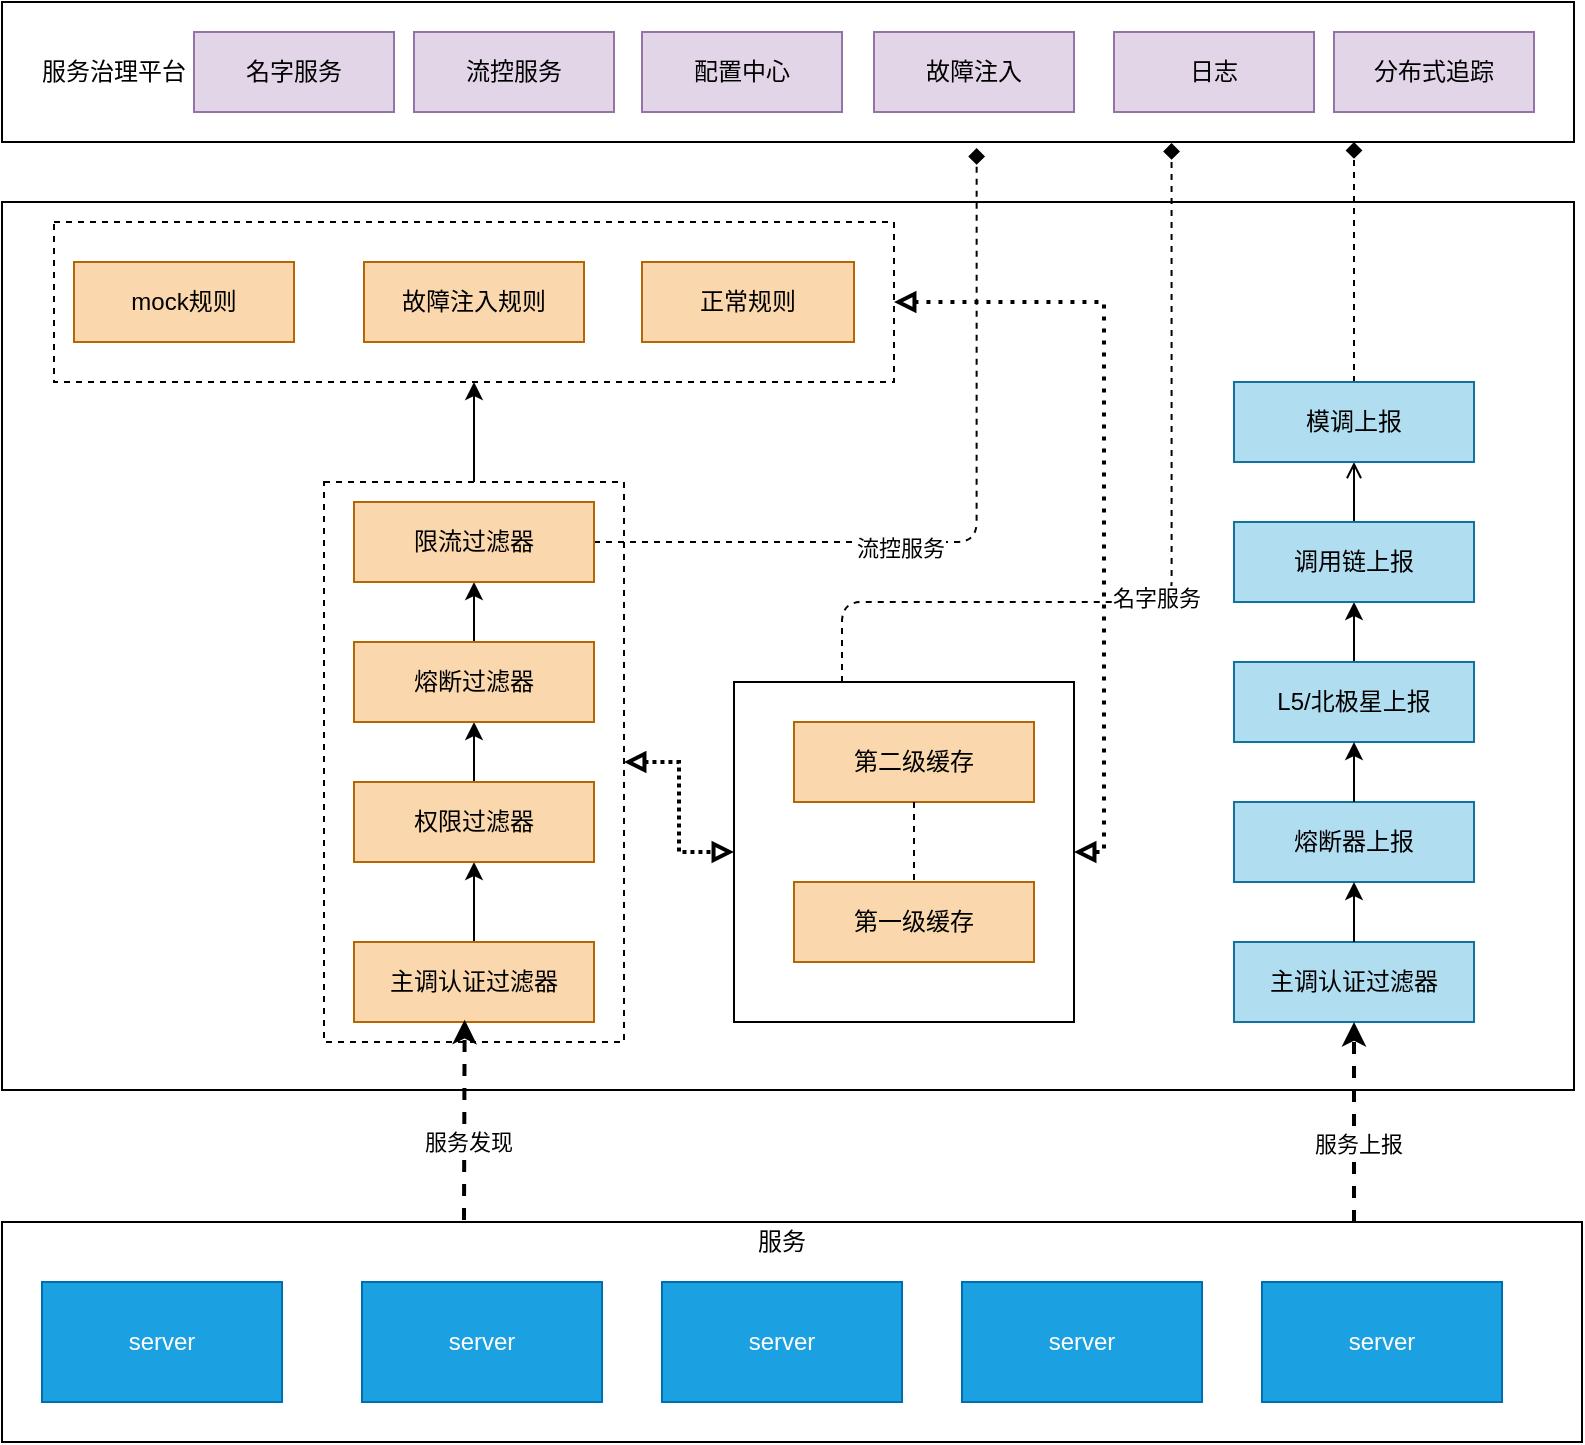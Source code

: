 <mxfile version="14.4.3" type="github">
  <diagram id="grAfEipi8-6mEYou1HHr" name="sidecar">
    <mxGraphModel dx="1718" dy="962" grid="1" gridSize="10" guides="1" tooltips="1" connect="1" arrows="1" fold="1" page="1" pageScale="1" pageWidth="827" pageHeight="1169" math="0" shadow="0">
      <root>
        <mxCell id="0" />
        <mxCell id="1" parent="0" />
        <mxCell id="oa86yUTpvysGV-nhvWKG-116" value="s" style="rounded=0;whiteSpace=wrap;html=1;" parent="1" vertex="1">
          <mxGeometry x="19" y="660" width="790" height="110" as="geometry" />
        </mxCell>
        <mxCell id="oa86yUTpvysGV-nhvWKG-2" value="" style="rounded=0;whiteSpace=wrap;html=1;" parent="1" vertex="1">
          <mxGeometry x="19" y="150" width="786" height="444" as="geometry" />
        </mxCell>
        <mxCell id="oa86yUTpvysGV-nhvWKG-14" style="edgeStyle=orthogonalEdgeStyle;rounded=0;orthogonalLoop=1;jettySize=auto;html=1;exitX=0.5;exitY=0;exitDx=0;exitDy=0;entryX=0.5;entryY=1;entryDx=0;entryDy=0;" parent="1" source="oa86yUTpvysGV-nhvWKG-8" target="oa86yUTpvysGV-nhvWKG-11" edge="1">
          <mxGeometry relative="1" as="geometry" />
        </mxCell>
        <mxCell id="oa86yUTpvysGV-nhvWKG-108" style="edgeStyle=orthogonalEdgeStyle;orthogonalLoop=1;jettySize=auto;html=1;exitX=1;exitY=0.5;exitDx=0;exitDy=0;entryX=0;entryY=0.5;entryDx=0;entryDy=0;rounded=0;jumpStyle=arc;strokeWidth=2;startArrow=block;startFill=0;dashed=1;endArrow=block;endFill=0;dashPattern=1 1;" parent="1" source="qV7i9vCq-9uY7oXg63Xt-2" target="oa86yUTpvysGV-nhvWKG-93" edge="1">
          <mxGeometry relative="1" as="geometry" />
        </mxCell>
        <mxCell id="oa86yUTpvysGV-nhvWKG-8" value="主调认证过滤器" style="rounded=0;whiteSpace=wrap;html=1;fillColor=#fad7ac;strokeColor=#b46504;" parent="1" vertex="1">
          <mxGeometry x="195" y="520" width="120" height="40" as="geometry" />
        </mxCell>
        <mxCell id="oa86yUTpvysGV-nhvWKG-18" style="edgeStyle=orthogonalEdgeStyle;rounded=0;orthogonalLoop=1;jettySize=auto;html=1;exitX=0.5;exitY=0;exitDx=0;exitDy=0;entryX=0.5;entryY=1;entryDx=0;entryDy=0;" parent="1" source="oa86yUTpvysGV-nhvWKG-11" target="oa86yUTpvysGV-nhvWKG-15" edge="1">
          <mxGeometry relative="1" as="geometry" />
        </mxCell>
        <mxCell id="oa86yUTpvysGV-nhvWKG-11" value="权限过滤器" style="rounded=0;whiteSpace=wrap;html=1;fillColor=#fad7ac;strokeColor=#b46504;" parent="1" vertex="1">
          <mxGeometry x="195" y="440" width="120" height="40" as="geometry" />
        </mxCell>
        <mxCell id="oa86yUTpvysGV-nhvWKG-21" style="edgeStyle=orthogonalEdgeStyle;rounded=0;orthogonalLoop=1;jettySize=auto;html=1;exitX=0.5;exitY=0;exitDx=0;exitDy=0;entryX=0.5;entryY=1;entryDx=0;entryDy=0;" parent="1" source="oa86yUTpvysGV-nhvWKG-15" target="oa86yUTpvysGV-nhvWKG-19" edge="1">
          <mxGeometry relative="1" as="geometry" />
        </mxCell>
        <mxCell id="oa86yUTpvysGV-nhvWKG-15" value="熔断过滤器" style="rounded=0;whiteSpace=wrap;html=1;fillColor=#fad7ac;strokeColor=#b46504;" parent="1" vertex="1">
          <mxGeometry x="195" y="370" width="120" height="40" as="geometry" />
        </mxCell>
        <mxCell id="oa86yUTpvysGV-nhvWKG-169" style="edgeStyle=orthogonalEdgeStyle;rounded=1;jumpStyle=arc;orthogonalLoop=1;jettySize=auto;html=1;exitX=1;exitY=0.5;exitDx=0;exitDy=0;entryX=0.62;entryY=1.043;entryDx=0;entryDy=0;entryPerimeter=0;dashed=1;startArrow=none;startFill=0;endArrow=diamond;endFill=1;strokeWidth=1;" parent="1" source="oa86yUTpvysGV-nhvWKG-19" target="oa86yUTpvysGV-nhvWKG-122" edge="1">
          <mxGeometry relative="1" as="geometry" />
        </mxCell>
        <mxCell id="oa86yUTpvysGV-nhvWKG-170" value="流控服务" style="edgeLabel;html=1;align=center;verticalAlign=middle;resizable=0;points=[];" parent="oa86yUTpvysGV-nhvWKG-169" vertex="1" connectable="0">
          <mxGeometry x="-0.215" y="-3" relative="1" as="geometry">
            <mxPoint as="offset" />
          </mxGeometry>
        </mxCell>
        <mxCell id="oa86yUTpvysGV-nhvWKG-19" value="限流过滤器" style="rounded=0;whiteSpace=wrap;html=1;fillColor=#fad7ac;strokeColor=#b46504;" parent="1" vertex="1">
          <mxGeometry x="195" y="300" width="120" height="40" as="geometry" />
        </mxCell>
        <mxCell id="oa86yUTpvysGV-nhvWKG-69" value="mock规则" style="rounded=0;whiteSpace=wrap;html=1;fillColor=#fad7ac;strokeColor=#b46504;" parent="1" vertex="1">
          <mxGeometry x="55" y="180" width="110" height="40" as="geometry" />
        </mxCell>
        <mxCell id="oa86yUTpvysGV-nhvWKG-70" value="正常规则" style="rounded=0;whiteSpace=wrap;html=1;fillColor=#fad7ac;strokeColor=#b46504;" parent="1" vertex="1">
          <mxGeometry x="339" y="180" width="106" height="40" as="geometry" />
        </mxCell>
        <mxCell id="oa86yUTpvysGV-nhvWKG-71" value="故障注入规则" style="rounded=0;whiteSpace=wrap;html=1;fillColor=#fad7ac;strokeColor=#b46504;" parent="1" vertex="1">
          <mxGeometry x="200" y="180" width="110" height="40" as="geometry" />
        </mxCell>
        <mxCell id="oa86yUTpvysGV-nhvWKG-83" value="" style="endArrow=classic;startArrow=classic;html=1;entryX=0.5;entryY=1;entryDx=0;entryDy=0;exitX=0.5;exitY=0;exitDx=0;exitDy=0;" parent="1" edge="1">
          <mxGeometry width="50" height="50" relative="1" as="geometry">
            <mxPoint x="494.5" y="450" as="sourcePoint" />
            <mxPoint x="494.5" y="410" as="targetPoint" />
          </mxGeometry>
        </mxCell>
        <mxCell id="oa86yUTpvysGV-nhvWKG-171" style="edgeStyle=orthogonalEdgeStyle;rounded=1;jumpStyle=arc;orthogonalLoop=1;jettySize=auto;html=1;exitX=0.5;exitY=0;exitDx=0;exitDy=0;entryX=0.744;entryY=1.007;entryDx=0;entryDy=0;entryPerimeter=0;dashed=1;startArrow=none;startFill=0;endArrow=diamond;endFill=1;strokeWidth=1;" parent="1" edge="1" target="oa86yUTpvysGV-nhvWKG-122">
          <mxGeometry relative="1" as="geometry">
            <mxPoint x="439.0" y="390" as="sourcePoint" />
            <mxPoint x="584.574" y="122.17" as="targetPoint" />
            <Array as="points">
              <mxPoint x="439" y="350" />
              <mxPoint x="604" y="350" />
            </Array>
          </mxGeometry>
        </mxCell>
        <mxCell id="oa86yUTpvysGV-nhvWKG-172" value="名字服务" style="edgeLabel;html=1;align=center;verticalAlign=middle;resizable=0;points=[];" parent="oa86yUTpvysGV-nhvWKG-171" vertex="1" connectable="0">
          <mxGeometry x="-0.095" y="2" relative="1" as="geometry">
            <mxPoint as="offset" />
          </mxGeometry>
        </mxCell>
        <mxCell id="oa86yUTpvysGV-nhvWKG-93" value="" style="rounded=0;whiteSpace=wrap;html=1;" parent="1" vertex="1">
          <mxGeometry x="385" y="390" width="170" height="170" as="geometry" />
        </mxCell>
        <mxCell id="oa86yUTpvysGV-nhvWKG-94" value="第二级缓存" style="rounded=0;whiteSpace=wrap;html=1;fillColor=#fad7ac;strokeColor=#b46504;" parent="1" vertex="1">
          <mxGeometry x="415" y="410" width="120" height="40" as="geometry" />
        </mxCell>
        <mxCell id="oa86yUTpvysGV-nhvWKG-95" value="第一级缓存" style="rounded=0;whiteSpace=wrap;html=1;fillColor=#fad7ac;strokeColor=#b46504;" parent="1" vertex="1">
          <mxGeometry x="415" y="490" width="120" height="40" as="geometry" />
        </mxCell>
        <mxCell id="oa86yUTpvysGV-nhvWKG-96" value="" style="endArrow=none;dashed=1;html=1;entryX=0.5;entryY=0;entryDx=0;entryDy=0;exitX=0.5;exitY=1;exitDx=0;exitDy=0;" parent="1" source="oa86yUTpvysGV-nhvWKG-94" target="oa86yUTpvysGV-nhvWKG-95" edge="1">
          <mxGeometry width="50" height="50" relative="1" as="geometry">
            <mxPoint x="355" y="430" as="sourcePoint" />
            <mxPoint x="405" y="380" as="targetPoint" />
          </mxGeometry>
        </mxCell>
        <mxCell id="oa86yUTpvysGV-nhvWKG-113" value="server" style="rounded=0;whiteSpace=wrap;html=1;fillColor=#1ba1e2;strokeColor=#006EAF;fontColor=#ffffff;" parent="1" vertex="1">
          <mxGeometry x="39" y="690" width="120" height="60" as="geometry" />
        </mxCell>
        <mxCell id="oa86yUTpvysGV-nhvWKG-114" value="server" style="rounded=0;whiteSpace=wrap;html=1;fillColor=#1ba1e2;strokeColor=#006EAF;fontColor=#ffffff;" parent="1" vertex="1">
          <mxGeometry x="199" y="690" width="120" height="60" as="geometry" />
        </mxCell>
        <mxCell id="oa86yUTpvysGV-nhvWKG-115" value="server" style="rounded=0;whiteSpace=wrap;html=1;fillColor=#1ba1e2;strokeColor=#006EAF;fontColor=#ffffff;" parent="1" vertex="1">
          <mxGeometry x="349" y="690" width="120" height="60" as="geometry" />
        </mxCell>
        <mxCell id="oa86yUTpvysGV-nhvWKG-120" value="服务" style="text;html=1;strokeColor=none;fillColor=none;align=center;verticalAlign=middle;whiteSpace=wrap;rounded=0;" parent="1" vertex="1">
          <mxGeometry x="389" y="660" width="40" height="20" as="geometry" />
        </mxCell>
        <mxCell id="oa86yUTpvysGV-nhvWKG-122" value="" style="rounded=0;whiteSpace=wrap;html=1;" parent="1" vertex="1">
          <mxGeometry x="19" y="50" width="786" height="70" as="geometry" />
        </mxCell>
        <mxCell id="oa86yUTpvysGV-nhvWKG-124" value="服务治理平台" style="text;html=1;strokeColor=none;fillColor=none;align=center;verticalAlign=middle;whiteSpace=wrap;rounded=0;" parent="1" vertex="1">
          <mxGeometry x="35" y="75" width="80" height="20" as="geometry" />
        </mxCell>
        <mxCell id="oa86yUTpvysGV-nhvWKG-125" value="名字服务" style="rounded=0;whiteSpace=wrap;html=1;fillColor=#e1d5e7;strokeColor=#9673a6;" parent="1" vertex="1">
          <mxGeometry x="115" y="65" width="100" height="40" as="geometry" />
        </mxCell>
        <mxCell id="oa86yUTpvysGV-nhvWKG-134" value="" style="endArrow=classic;html=1;dashed=1;strokeWidth=2;entryX=0.461;entryY=0.971;entryDx=0;entryDy=0;entryPerimeter=0;" parent="1" target="oa86yUTpvysGV-nhvWKG-8" edge="1">
          <mxGeometry width="50" height="50" relative="1" as="geometry">
            <mxPoint x="250" y="659" as="sourcePoint" />
            <mxPoint x="255" y="610" as="targetPoint" />
          </mxGeometry>
        </mxCell>
        <mxCell id="oa86yUTpvysGV-nhvWKG-135" value="服务发现" style="edgeLabel;html=1;align=center;verticalAlign=middle;resizable=0;points=[];" parent="oa86yUTpvysGV-nhvWKG-134" vertex="1" connectable="0">
          <mxGeometry x="-0.215" y="-2" relative="1" as="geometry">
            <mxPoint as="offset" />
          </mxGeometry>
        </mxCell>
        <mxCell id="oa86yUTpvysGV-nhvWKG-136" value="server" style="rounded=0;whiteSpace=wrap;html=1;fillColor=#1ba1e2;strokeColor=#006EAF;fontColor=#ffffff;" parent="1" vertex="1">
          <mxGeometry x="499" y="690" width="120" height="60" as="geometry" />
        </mxCell>
        <mxCell id="oa86yUTpvysGV-nhvWKG-137" value="主调认证过滤器" style="rounded=0;whiteSpace=wrap;html=1;fillColor=#b1ddf0;strokeColor=#10739e;" parent="1" vertex="1">
          <mxGeometry x="635" y="520" width="120" height="40" as="geometry" />
        </mxCell>
        <mxCell id="oa86yUTpvysGV-nhvWKG-138" value="熔断器上报" style="rounded=0;whiteSpace=wrap;html=1;fillColor=#b1ddf0;strokeColor=#10739e;" parent="1" vertex="1">
          <mxGeometry x="635" y="450" width="120" height="40" as="geometry" />
        </mxCell>
        <mxCell id="oa86yUTpvysGV-nhvWKG-154" style="edgeStyle=orthogonalEdgeStyle;rounded=0;jumpStyle=arc;orthogonalLoop=1;jettySize=auto;html=1;exitX=0.5;exitY=0;exitDx=0;exitDy=0;entryX=0.5;entryY=1;entryDx=0;entryDy=0;startArrow=none;startFill=0;endArrow=classic;endFill=1;strokeWidth=1;" parent="1" source="oa86yUTpvysGV-nhvWKG-139" target="oa86yUTpvysGV-nhvWKG-140" edge="1">
          <mxGeometry relative="1" as="geometry" />
        </mxCell>
        <mxCell id="oa86yUTpvysGV-nhvWKG-139" value="L5/北极星上报" style="rounded=0;whiteSpace=wrap;html=1;fillColor=#b1ddf0;strokeColor=#10739e;" parent="1" vertex="1">
          <mxGeometry x="635" y="380" width="120" height="40" as="geometry" />
        </mxCell>
        <mxCell id="oa86yUTpvysGV-nhvWKG-156" style="edgeStyle=orthogonalEdgeStyle;rounded=0;jumpStyle=arc;orthogonalLoop=1;jettySize=auto;html=1;exitX=0.5;exitY=0;exitDx=0;exitDy=0;entryX=0.5;entryY=1;entryDx=0;entryDy=0;startArrow=none;startFill=0;endArrow=open;endFill=0;strokeWidth=1;" parent="1" source="oa86yUTpvysGV-nhvWKG-140" target="oa86yUTpvysGV-nhvWKG-151" edge="1">
          <mxGeometry relative="1" as="geometry" />
        </mxCell>
        <mxCell id="oa86yUTpvysGV-nhvWKG-140" value="调用链上报" style="rounded=0;whiteSpace=wrap;html=1;fillColor=#b1ddf0;strokeColor=#10739e;" parent="1" vertex="1">
          <mxGeometry x="635" y="310" width="120" height="40" as="geometry" />
        </mxCell>
        <mxCell id="oa86yUTpvysGV-nhvWKG-145" value="" style="endArrow=classic;html=1;strokeWidth=1;" parent="1" target="oa86yUTpvysGV-nhvWKG-138" edge="1">
          <mxGeometry width="50" height="50" relative="1" as="geometry">
            <mxPoint x="695" y="520" as="sourcePoint" />
            <mxPoint x="745" y="470" as="targetPoint" />
          </mxGeometry>
        </mxCell>
        <mxCell id="oa86yUTpvysGV-nhvWKG-160" style="edgeStyle=orthogonalEdgeStyle;jumpStyle=arc;orthogonalLoop=1;jettySize=auto;html=1;exitX=0.5;exitY=0;exitDx=0;exitDy=0;startArrow=none;startFill=0;endArrow=diamond;endFill=1;strokeWidth=1;rounded=1;dashed=1;" parent="1" source="oa86yUTpvysGV-nhvWKG-151" edge="1">
          <mxGeometry relative="1" as="geometry">
            <mxPoint x="695" y="120" as="targetPoint" />
          </mxGeometry>
        </mxCell>
        <mxCell id="oa86yUTpvysGV-nhvWKG-151" value="模调上报" style="rounded=0;whiteSpace=wrap;html=1;fillColor=#b1ddf0;strokeColor=#10739e;" parent="1" vertex="1">
          <mxGeometry x="635" y="240" width="120" height="40" as="geometry" />
        </mxCell>
        <mxCell id="oa86yUTpvysGV-nhvWKG-153" value="" style="endArrow=classic;html=1;strokeWidth=1;exitX=0.5;exitY=0;exitDx=0;exitDy=0;" parent="1" source="oa86yUTpvysGV-nhvWKG-138" target="oa86yUTpvysGV-nhvWKG-139" edge="1">
          <mxGeometry width="50" height="50" relative="1" as="geometry">
            <mxPoint x="697" y="440" as="sourcePoint" />
            <mxPoint x="705" y="500" as="targetPoint" />
          </mxGeometry>
        </mxCell>
        <mxCell id="oa86yUTpvysGV-nhvWKG-157" value="" style="endArrow=classic;html=1;dashed=1;strokeWidth=2;entryX=0.5;entryY=1;entryDx=0;entryDy=0;" parent="1" target="oa86yUTpvysGV-nhvWKG-137" edge="1">
          <mxGeometry width="50" height="50" relative="1" as="geometry">
            <mxPoint x="695" y="660" as="sourcePoint" />
            <mxPoint x="694.9" y="582.84" as="targetPoint" />
          </mxGeometry>
        </mxCell>
        <mxCell id="oa86yUTpvysGV-nhvWKG-158" value="服务上报" style="edgeLabel;html=1;align=center;verticalAlign=middle;resizable=0;points=[];" parent="oa86yUTpvysGV-nhvWKG-157" vertex="1" connectable="0">
          <mxGeometry x="-0.215" y="-2" relative="1" as="geometry">
            <mxPoint as="offset" />
          </mxGeometry>
        </mxCell>
        <mxCell id="oa86yUTpvysGV-nhvWKG-161" value="server" style="rounded=0;whiteSpace=wrap;html=1;fillColor=#1ba1e2;strokeColor=#006EAF;fontColor=#ffffff;" parent="1" vertex="1">
          <mxGeometry x="649" y="690" width="120" height="60" as="geometry" />
        </mxCell>
        <mxCell id="oa86yUTpvysGV-nhvWKG-163" value="流控服务" style="rounded=0;whiteSpace=wrap;html=1;fillColor=#e1d5e7;strokeColor=#9673a6;" parent="1" vertex="1">
          <mxGeometry x="225" y="65" width="100" height="40" as="geometry" />
        </mxCell>
        <mxCell id="oa86yUTpvysGV-nhvWKG-165" value="配置中心" style="rounded=0;whiteSpace=wrap;html=1;fillColor=#e1d5e7;strokeColor=#9673a6;" parent="1" vertex="1">
          <mxGeometry x="339" y="65" width="100" height="40" as="geometry" />
        </mxCell>
        <mxCell id="oa86yUTpvysGV-nhvWKG-166" value="故障注入" style="rounded=0;whiteSpace=wrap;html=1;fillColor=#e1d5e7;strokeColor=#9673a6;" parent="1" vertex="1">
          <mxGeometry x="455" y="65" width="100" height="40" as="geometry" />
        </mxCell>
        <mxCell id="oa86yUTpvysGV-nhvWKG-167" value="日志" style="rounded=0;whiteSpace=wrap;html=1;fillColor=#e1d5e7;strokeColor=#9673a6;" parent="1" vertex="1">
          <mxGeometry x="575" y="65" width="100" height="40" as="geometry" />
        </mxCell>
        <mxCell id="oa86yUTpvysGV-nhvWKG-168" value="分布式追踪" style="rounded=0;whiteSpace=wrap;html=1;fillColor=#e1d5e7;strokeColor=#9673a6;" parent="1" vertex="1">
          <mxGeometry x="685" y="65" width="100" height="40" as="geometry" />
        </mxCell>
        <mxCell id="qV7i9vCq-9uY7oXg63Xt-5" style="edgeStyle=orthogonalEdgeStyle;rounded=0;orthogonalLoop=1;jettySize=auto;html=1;exitX=0.5;exitY=0;exitDx=0;exitDy=0;entryX=0.5;entryY=1;entryDx=0;entryDy=0;" edge="1" parent="1" source="qV7i9vCq-9uY7oXg63Xt-2" target="qV7i9vCq-9uY7oXg63Xt-4">
          <mxGeometry relative="1" as="geometry" />
        </mxCell>
        <mxCell id="qV7i9vCq-9uY7oXg63Xt-2" value="" style="rounded=0;whiteSpace=wrap;html=1;fillColor=none;dashed=1;" vertex="1" parent="1">
          <mxGeometry x="180" y="290" width="150" height="280" as="geometry" />
        </mxCell>
        <mxCell id="qV7i9vCq-9uY7oXg63Xt-7" style="edgeStyle=orthogonalEdgeStyle;rounded=0;orthogonalLoop=1;jettySize=auto;html=1;exitX=1;exitY=0.5;exitDx=0;exitDy=0;entryX=1;entryY=0.5;entryDx=0;entryDy=0;dashed=1;dashPattern=1 2;endArrow=block;endFill=0;startArrow=block;startFill=0;strokeWidth=2;" edge="1" parent="1" source="qV7i9vCq-9uY7oXg63Xt-4" target="oa86yUTpvysGV-nhvWKG-93">
          <mxGeometry relative="1" as="geometry">
            <Array as="points">
              <mxPoint x="570" y="200" />
              <mxPoint x="570" y="475" />
            </Array>
          </mxGeometry>
        </mxCell>
        <mxCell id="qV7i9vCq-9uY7oXg63Xt-4" value="" style="rounded=0;whiteSpace=wrap;html=1;dashed=1;fillColor=none;" vertex="1" parent="1">
          <mxGeometry x="45" y="160" width="420" height="80" as="geometry" />
        </mxCell>
      </root>
    </mxGraphModel>
  </diagram>
</mxfile>
